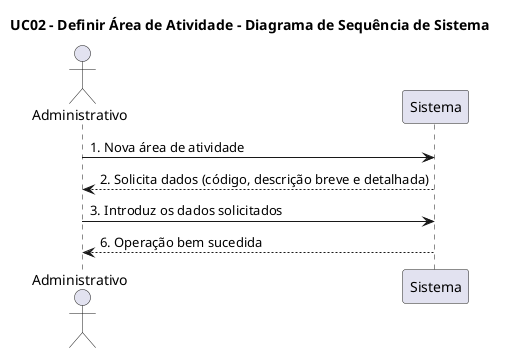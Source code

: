 @startuml
title UC02 - Definir Área de Atividade - Diagrama de Sequência de Sistema

Actor Administrativo

Administrativo -> Sistema: 1. Nova área de atividade
Sistema --> Administrativo: 2. Solicita dados (código, descrição breve e detalhada)

Administrativo -> Sistema: 3. Introduz os dados solicitados
Sistema --> Administrativo: 6. Operação bem sucedida

@enduml